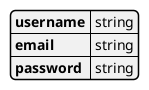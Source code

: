 @startjson Register User Request

{
  "username": "string",
  "email": "string",
  "password": "string"
}

@endjson